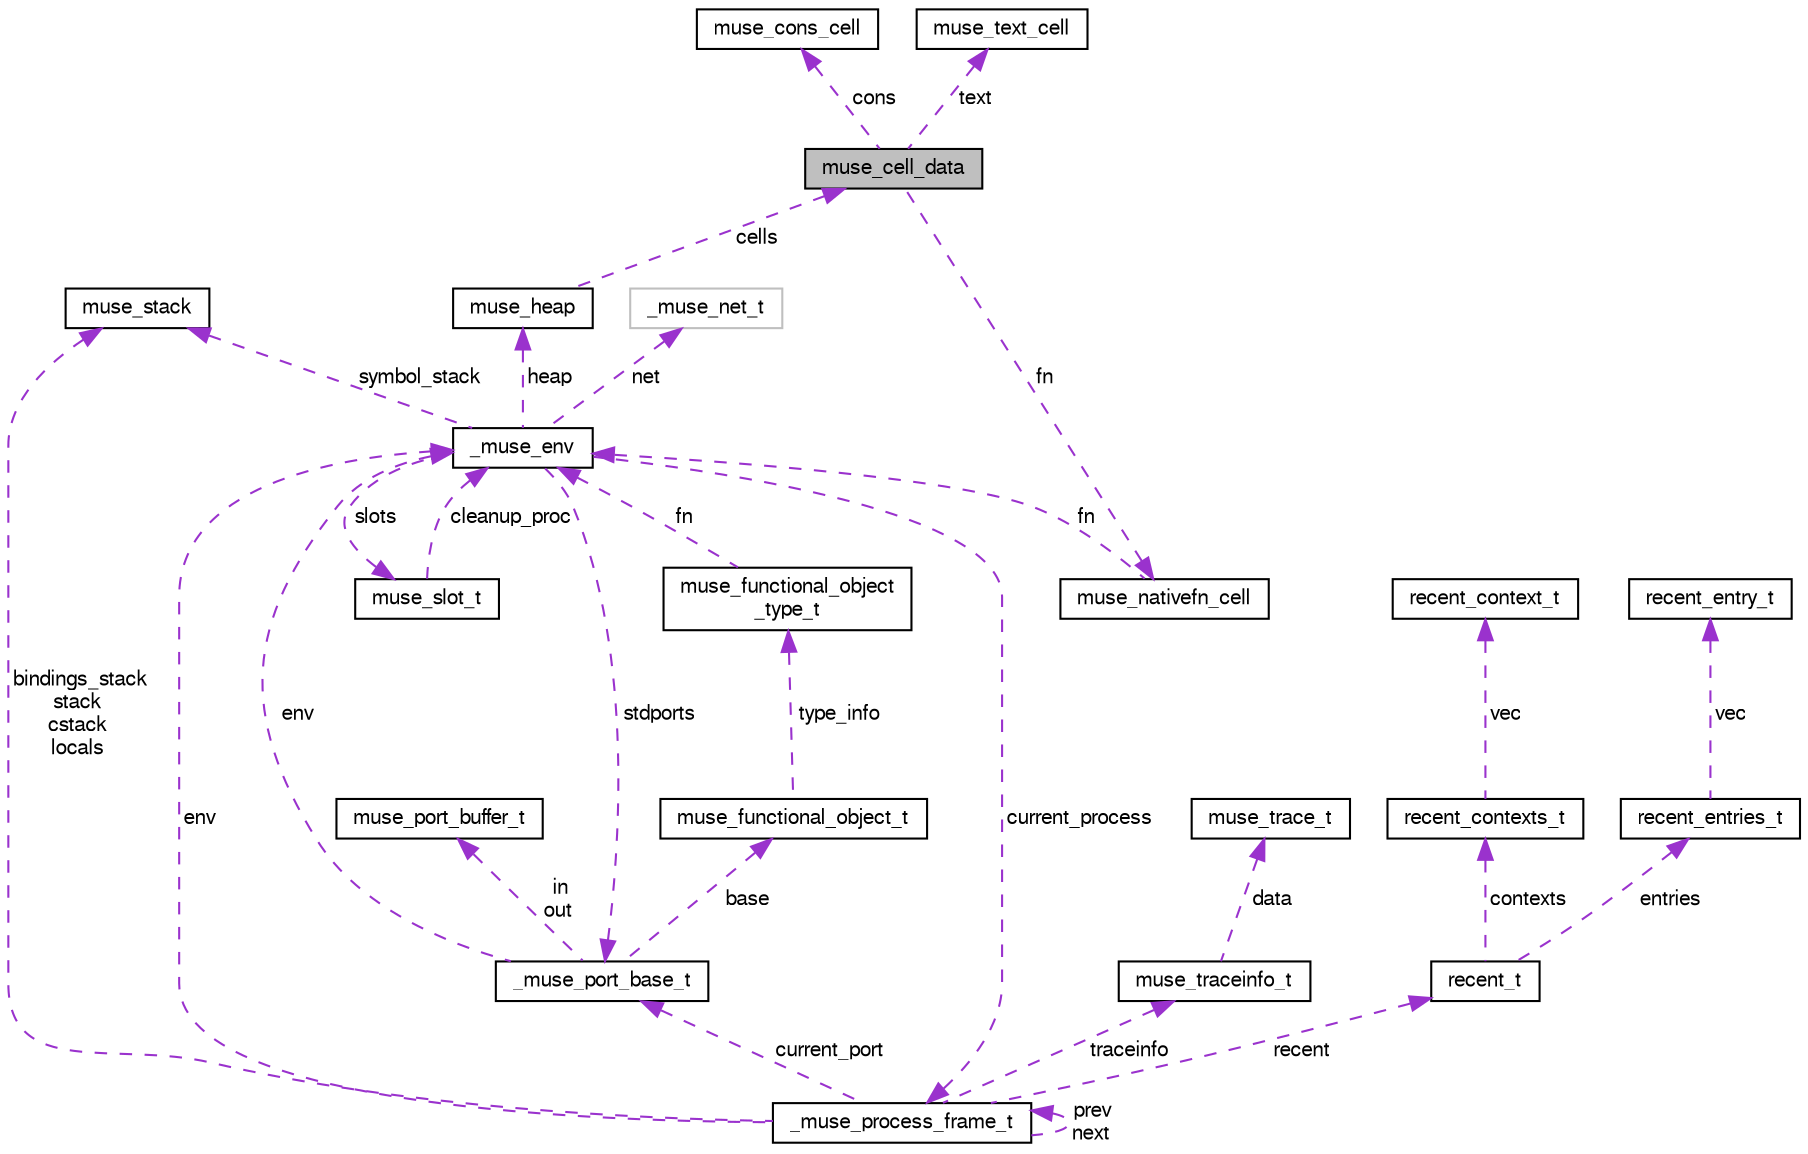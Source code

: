 digraph "muse_cell_data"
{
  edge [fontname="FreeSans",fontsize="10",labelfontname="FreeSans",labelfontsize="10"];
  node [fontname="FreeSans",fontsize="10",shape=record];
  Node1 [label="muse_cell_data",height=0.2,width=0.4,color="black", fillcolor="grey75", style="filled" fontcolor="black"];
  Node2 -> Node1 [dir="back",color="darkorchid3",fontsize="10",style="dashed",label=" cons" ,fontname="FreeSans"];
  Node2 [label="muse_cons_cell",height=0.2,width=0.4,color="black", fillcolor="white", style="filled",URL="$structmuse__cons__cell.html",tooltip="A cons cell consists of references to two muse cells called the head and the tail."];
  Node3 -> Node1 [dir="back",color="darkorchid3",fontsize="10",style="dashed",label=" text" ,fontname="FreeSans"];
  Node3 [label="muse_text_cell",height=0.2,width=0.4,color="black", fillcolor="white", style="filled",URL="$structmuse__text__cell.html",tooltip="A string is represented in a single cell by storing a pair of pointers to the start of the string and..."];
  Node4 -> Node1 [dir="back",color="darkorchid3",fontsize="10",style="dashed",label=" fn" ,fontname="FreeSans"];
  Node4 [label="muse_nativefn_cell",height=0.2,width=0.4,color="black", fillcolor="white", style="filled",URL="$structmuse__nativefn__cell.html",tooltip="muSE provides the facility to invoke C functions during the evaluation process."];
  Node5 -> Node4 [dir="back",color="darkorchid3",fontsize="10",style="dashed",label=" fn" ,fontname="FreeSans"];
  Node5 [label="_muse_env",height=0.2,width=0.4,color="black", fillcolor="white", style="filled",URL="$struct__muse__env.html",tooltip="The muse environment contains all info relevant to evaluation of expressions in muSE."];
  Node6 -> Node5 [dir="back",color="darkorchid3",fontsize="10",style="dashed",label=" stdports" ,fontname="FreeSans"];
  Node6 [label="_muse_port_base_t",height=0.2,width=0.4,color="black", fillcolor="white", style="filled",URL="$struct__muse__port__base__t.html",tooltip="The base port type."];
  Node5 -> Node6 [dir="back",color="darkorchid3",fontsize="10",style="dashed",label=" env" ,fontname="FreeSans"];
  Node7 -> Node6 [dir="back",color="darkorchid3",fontsize="10",style="dashed",label=" in\nout" ,fontname="FreeSans"];
  Node7 [label="muse_port_buffer_t",height=0.2,width=0.4,color="black", fillcolor="white", style="filled",URL="$structmuse__port__buffer__t.html",tooltip="Every port is buffered for input as well as output."];
  Node8 -> Node6 [dir="back",color="darkorchid3",fontsize="10",style="dashed",label=" base" ,fontname="FreeSans"];
  Node8 [label="muse_functional_object_t",height=0.2,width=0.4,color="black", fillcolor="white", style="filled",URL="$structmuse__functional__object__t.html",tooltip="Any muSE functional object must always begin with this structure."];
  Node9 -> Node8 [dir="back",color="darkorchid3",fontsize="10",style="dashed",label=" type_info" ,fontname="FreeSans"];
  Node9 [label="muse_functional_object\l_type_t",height=0.2,width=0.4,color="black", fillcolor="white", style="filled",URL="$structmuse__functional__object__type__t.html",tooltip="Type information for a functional object."];
  Node5 -> Node9 [dir="back",color="darkorchid3",fontsize="10",style="dashed",label=" fn" ,fontname="FreeSans"];
  Node10 -> Node5 [dir="back",color="darkorchid3",fontsize="10",style="dashed",label=" heap" ,fontname="FreeSans"];
  Node10 [label="muse_heap",height=0.2,width=0.4,color="black", fillcolor="white", style="filled",URL="$structmuse__heap.html",tooltip="The muse heap is an array of cells where the cells available for allocation are collected into a free..."];
  Node1 -> Node10 [dir="back",color="darkorchid3",fontsize="10",style="dashed",label=" cells" ,fontname="FreeSans"];
  Node11 -> Node5 [dir="back",color="darkorchid3",fontsize="10",style="dashed",label=" symbol_stack" ,fontname="FreeSans"];
  Node11 [label="muse_stack",height=0.2,width=0.4,color="black", fillcolor="white", style="filled",URL="$structmuse__stack.html",tooltip="A stack is used to keep track of temporary references to objects so that a cons-ing operation does no..."];
  Node12 -> Node5 [dir="back",color="darkorchid3",fontsize="10",style="dashed",label=" net" ,fontname="FreeSans"];
  Node12 [label="_muse_net_t",height=0.2,width=0.4,color="grey75", fillcolor="white", style="filled"];
  Node13 -> Node5 [dir="back",color="darkorchid3",fontsize="10",style="dashed",label=" current_process" ,fontname="FreeSans"];
  Node13 [label="_muse_process_frame_t",height=0.2,width=0.4,color="black", fillcolor="white", style="filled",URL="$struct__muse__process__frame__t.html",tooltip="A frame is the local environment of a process."];
  Node6 -> Node13 [dir="back",color="darkorchid3",fontsize="10",style="dashed",label=" current_port" ,fontname="FreeSans"];
  Node11 -> Node13 [dir="back",color="darkorchid3",fontsize="10",style="dashed",label=" bindings_stack\nstack\ncstack\nlocals" ,fontname="FreeSans"];
  Node14 -> Node13 [dir="back",color="darkorchid3",fontsize="10",style="dashed",label=" traceinfo" ,fontname="FreeSans"];
  Node14 [label="muse_traceinfo_t",height=0.2,width=0.4,color="black", fillcolor="white", style="filled",URL="$structmuse__traceinfo__t.html"];
  Node15 -> Node14 [dir="back",color="darkorchid3",fontsize="10",style="dashed",label=" data" ,fontname="FreeSans"];
  Node15 [label="muse_trace_t",height=0.2,width=0.4,color="black", fillcolor="white", style="filled",URL="$structmuse__trace__t.html",tooltip="A way to trace evaluations down the stack."];
  Node5 -> Node13 [dir="back",color="darkorchid3",fontsize="10",style="dashed",label=" env" ,fontname="FreeSans"];
  Node13 -> Node13 [dir="back",color="darkorchid3",fontsize="10",style="dashed",label=" prev\nnext" ,fontname="FreeSans"];
  Node16 -> Node13 [dir="back",color="darkorchid3",fontsize="10",style="dashed",label=" recent" ,fontname="FreeSans"];
  Node16 [label="recent_t",height=0.2,width=0.4,color="black", fillcolor="white", style="filled",URL="$structrecent__t.html"];
  Node17 -> Node16 [dir="back",color="darkorchid3",fontsize="10",style="dashed",label=" contexts" ,fontname="FreeSans"];
  Node17 [label="recent_contexts_t",height=0.2,width=0.4,color="black", fillcolor="white", style="filled",URL="$structrecent__contexts__t.html"];
  Node18 -> Node17 [dir="back",color="darkorchid3",fontsize="10",style="dashed",label=" vec" ,fontname="FreeSans"];
  Node18 [label="recent_context_t",height=0.2,width=0.4,color="black", fillcolor="white", style="filled",URL="$structrecent__context__t.html"];
  Node19 -> Node16 [dir="back",color="darkorchid3",fontsize="10",style="dashed",label=" entries" ,fontname="FreeSans"];
  Node19 [label="recent_entries_t",height=0.2,width=0.4,color="black", fillcolor="white", style="filled",URL="$structrecent__entries__t.html"];
  Node20 -> Node19 [dir="back",color="darkorchid3",fontsize="10",style="dashed",label=" vec" ,fontname="FreeSans"];
  Node20 [label="recent_entry_t",height=0.2,width=0.4,color="black", fillcolor="white", style="filled",URL="$structrecent__entry__t.html"];
  Node21 -> Node5 [dir="back",color="darkorchid3",fontsize="10",style="dashed",label=" slots" ,fontname="FreeSans"];
  Node21 [label="muse_slot_t",height=0.2,width=0.4,color="black", fillcolor="white", style="filled",URL="$structmuse__slot__t.html"];
  Node5 -> Node21 [dir="back",color="darkorchid3",fontsize="10",style="dashed",label=" cleanup_proc" ,fontname="FreeSans"];
}
